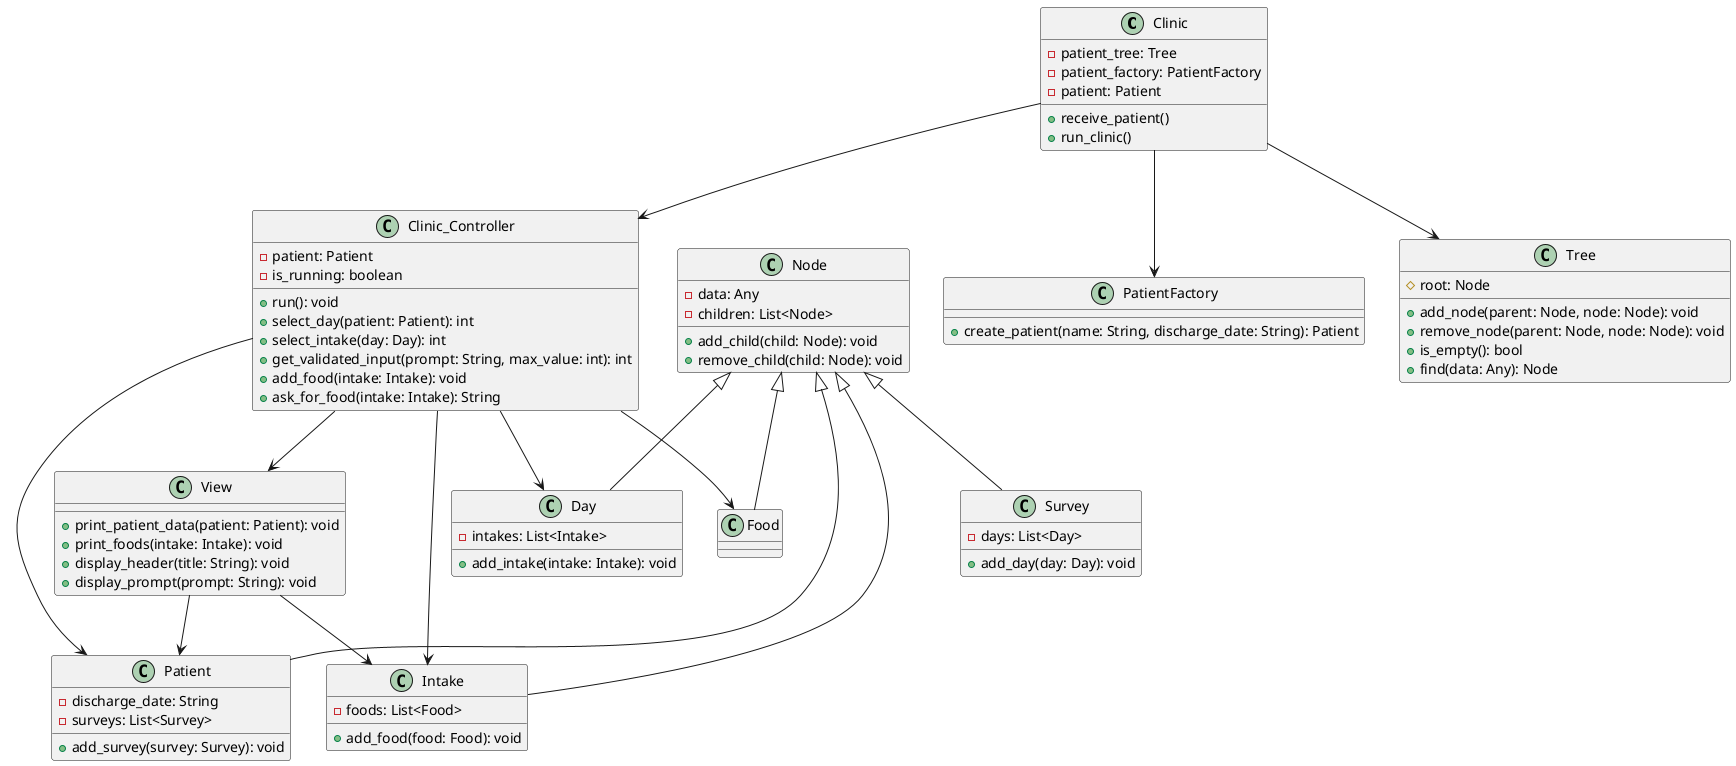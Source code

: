 @startuml Examen_Final

' Define classes
class Clinic {
    - patient_tree: Tree
    - patient_factory: PatientFactory
    - patient: Patient
    + receive_patient()
    + run_clinic()
}

class PatientFactory {
    + create_patient(name: String, discharge_date: String): Patient
}

class Tree {
    # root: Node
    + add_node(parent: Node, node: Node): void
    + remove_node(parent: Node, node: Node): void
    + is_empty(): bool
    + find(data: Any): Node
}

class Node {
    - data: Any
    - children: List<Node>
    + add_child(child: Node): void
    + remove_child(child: Node): void
}

class Clinic_Controller {
    - patient: Patient
    - is_running: boolean
    + run(): void
    + select_day(patient: Patient): int
    + select_intake(day: Day): int
    + get_validated_input(prompt: String, max_value: int): int
    + add_food(intake: Intake): void
    + ask_for_food(intake: Intake): String
}

class View {
    + print_patient_data(patient: Patient): void
    + print_foods(intake: Intake): void
    + display_header(title: String): void
    + display_prompt(prompt: String): void
}

class Patient {
    - discharge_date: String
    - surveys: List<Survey>
    + add_survey(survey: Survey): void
}

class Survey {
    - days: List<Day>
    + add_day(day: Day): void
}

class Day {
    - intakes: List<Intake>
    + add_intake(intake: Intake): void
}

class Intake {
    - foods: List<Food>
    + add_food(food: Food): void
}

class Food {
}

' Define relationships
Clinic --> Clinic_Controller
Clinic --> PatientFactory
Clinic --> Tree
Clinic_Controller --> View
Clinic_Controller --> Patient
Clinic_Controller --> Day
Clinic_Controller --> Intake
Clinic_Controller --> Food
View --> Patient
View --> Intake
Patient -up-|> Node
Survey -up-|> Node
Day -up-|> Node
Intake -up-|> Node
Food -up-|> Node

@enduml
